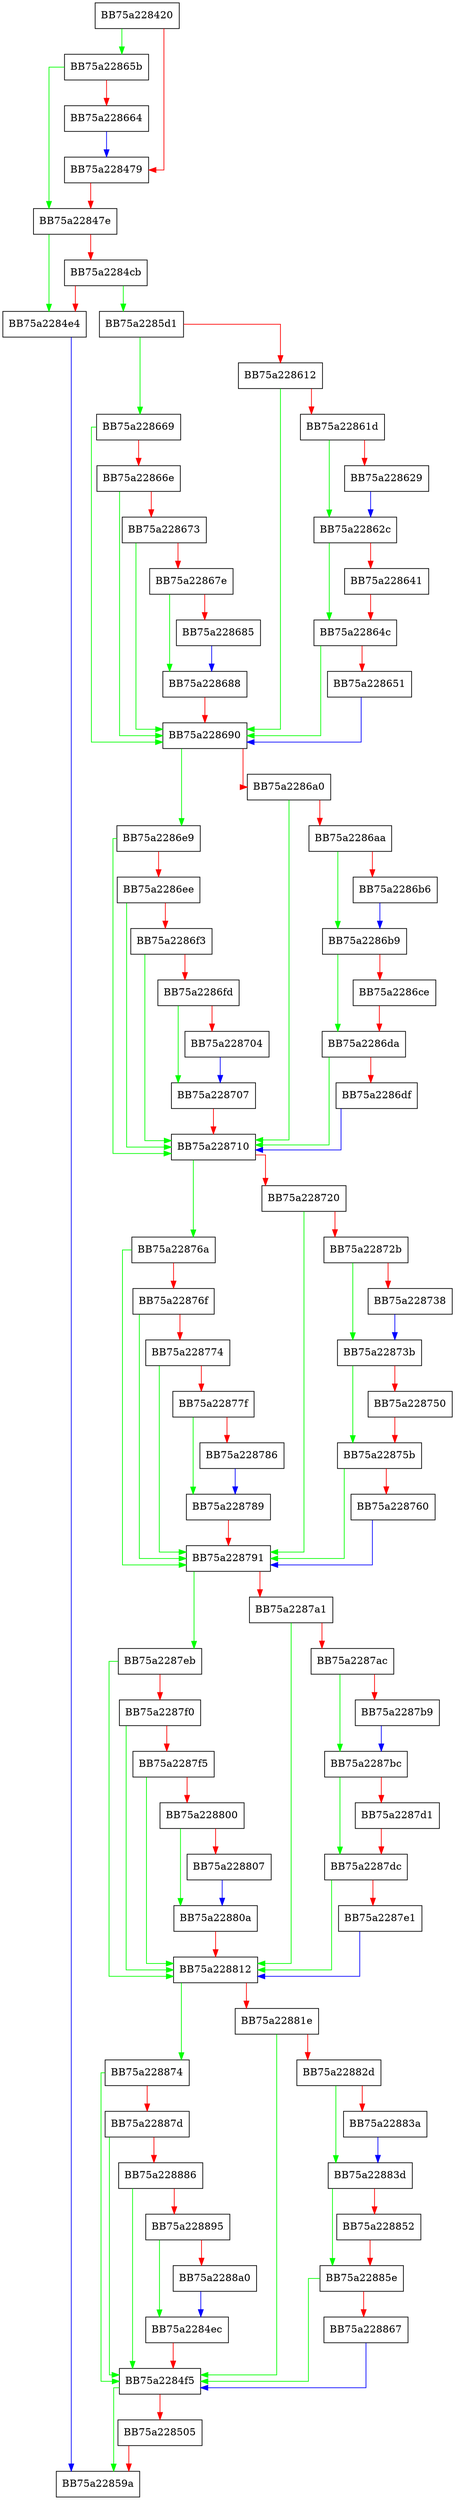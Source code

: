 digraph RpfAPI_GetLnkFileInfo {
  node [shape="box"];
  graph [splines=ortho];
  BB75a228420 -> BB75a22865b [color="green"];
  BB75a228420 -> BB75a228479 [color="red"];
  BB75a228479 -> BB75a22847e [color="red"];
  BB75a22847e -> BB75a2284e4 [color="green"];
  BB75a22847e -> BB75a2284cb [color="red"];
  BB75a2284cb -> BB75a2285d1 [color="green"];
  BB75a2284cb -> BB75a2284e4 [color="red"];
  BB75a2284e4 -> BB75a22859a [color="blue"];
  BB75a2284ec -> BB75a2284f5 [color="red"];
  BB75a2284f5 -> BB75a22859a [color="green"];
  BB75a2284f5 -> BB75a228505 [color="red"];
  BB75a228505 -> BB75a22859a [color="red"];
  BB75a2285d1 -> BB75a228669 [color="green"];
  BB75a2285d1 -> BB75a228612 [color="red"];
  BB75a228612 -> BB75a228690 [color="green"];
  BB75a228612 -> BB75a22861d [color="red"];
  BB75a22861d -> BB75a22862c [color="green"];
  BB75a22861d -> BB75a228629 [color="red"];
  BB75a228629 -> BB75a22862c [color="blue"];
  BB75a22862c -> BB75a22864c [color="green"];
  BB75a22862c -> BB75a228641 [color="red"];
  BB75a228641 -> BB75a22864c [color="red"];
  BB75a22864c -> BB75a228690 [color="green"];
  BB75a22864c -> BB75a228651 [color="red"];
  BB75a228651 -> BB75a228690 [color="blue"];
  BB75a22865b -> BB75a22847e [color="green"];
  BB75a22865b -> BB75a228664 [color="red"];
  BB75a228664 -> BB75a228479 [color="blue"];
  BB75a228669 -> BB75a228690 [color="green"];
  BB75a228669 -> BB75a22866e [color="red"];
  BB75a22866e -> BB75a228690 [color="green"];
  BB75a22866e -> BB75a228673 [color="red"];
  BB75a228673 -> BB75a228690 [color="green"];
  BB75a228673 -> BB75a22867e [color="red"];
  BB75a22867e -> BB75a228688 [color="green"];
  BB75a22867e -> BB75a228685 [color="red"];
  BB75a228685 -> BB75a228688 [color="blue"];
  BB75a228688 -> BB75a228690 [color="red"];
  BB75a228690 -> BB75a2286e9 [color="green"];
  BB75a228690 -> BB75a2286a0 [color="red"];
  BB75a2286a0 -> BB75a228710 [color="green"];
  BB75a2286a0 -> BB75a2286aa [color="red"];
  BB75a2286aa -> BB75a2286b9 [color="green"];
  BB75a2286aa -> BB75a2286b6 [color="red"];
  BB75a2286b6 -> BB75a2286b9 [color="blue"];
  BB75a2286b9 -> BB75a2286da [color="green"];
  BB75a2286b9 -> BB75a2286ce [color="red"];
  BB75a2286ce -> BB75a2286da [color="red"];
  BB75a2286da -> BB75a228710 [color="green"];
  BB75a2286da -> BB75a2286df [color="red"];
  BB75a2286df -> BB75a228710 [color="blue"];
  BB75a2286e9 -> BB75a228710 [color="green"];
  BB75a2286e9 -> BB75a2286ee [color="red"];
  BB75a2286ee -> BB75a228710 [color="green"];
  BB75a2286ee -> BB75a2286f3 [color="red"];
  BB75a2286f3 -> BB75a228710 [color="green"];
  BB75a2286f3 -> BB75a2286fd [color="red"];
  BB75a2286fd -> BB75a228707 [color="green"];
  BB75a2286fd -> BB75a228704 [color="red"];
  BB75a228704 -> BB75a228707 [color="blue"];
  BB75a228707 -> BB75a228710 [color="red"];
  BB75a228710 -> BB75a22876a [color="green"];
  BB75a228710 -> BB75a228720 [color="red"];
  BB75a228720 -> BB75a228791 [color="green"];
  BB75a228720 -> BB75a22872b [color="red"];
  BB75a22872b -> BB75a22873b [color="green"];
  BB75a22872b -> BB75a228738 [color="red"];
  BB75a228738 -> BB75a22873b [color="blue"];
  BB75a22873b -> BB75a22875b [color="green"];
  BB75a22873b -> BB75a228750 [color="red"];
  BB75a228750 -> BB75a22875b [color="red"];
  BB75a22875b -> BB75a228791 [color="green"];
  BB75a22875b -> BB75a228760 [color="red"];
  BB75a228760 -> BB75a228791 [color="blue"];
  BB75a22876a -> BB75a228791 [color="green"];
  BB75a22876a -> BB75a22876f [color="red"];
  BB75a22876f -> BB75a228791 [color="green"];
  BB75a22876f -> BB75a228774 [color="red"];
  BB75a228774 -> BB75a228791 [color="green"];
  BB75a228774 -> BB75a22877f [color="red"];
  BB75a22877f -> BB75a228789 [color="green"];
  BB75a22877f -> BB75a228786 [color="red"];
  BB75a228786 -> BB75a228789 [color="blue"];
  BB75a228789 -> BB75a228791 [color="red"];
  BB75a228791 -> BB75a2287eb [color="green"];
  BB75a228791 -> BB75a2287a1 [color="red"];
  BB75a2287a1 -> BB75a228812 [color="green"];
  BB75a2287a1 -> BB75a2287ac [color="red"];
  BB75a2287ac -> BB75a2287bc [color="green"];
  BB75a2287ac -> BB75a2287b9 [color="red"];
  BB75a2287b9 -> BB75a2287bc [color="blue"];
  BB75a2287bc -> BB75a2287dc [color="green"];
  BB75a2287bc -> BB75a2287d1 [color="red"];
  BB75a2287d1 -> BB75a2287dc [color="red"];
  BB75a2287dc -> BB75a228812 [color="green"];
  BB75a2287dc -> BB75a2287e1 [color="red"];
  BB75a2287e1 -> BB75a228812 [color="blue"];
  BB75a2287eb -> BB75a228812 [color="green"];
  BB75a2287eb -> BB75a2287f0 [color="red"];
  BB75a2287f0 -> BB75a228812 [color="green"];
  BB75a2287f0 -> BB75a2287f5 [color="red"];
  BB75a2287f5 -> BB75a228812 [color="green"];
  BB75a2287f5 -> BB75a228800 [color="red"];
  BB75a228800 -> BB75a22880a [color="green"];
  BB75a228800 -> BB75a228807 [color="red"];
  BB75a228807 -> BB75a22880a [color="blue"];
  BB75a22880a -> BB75a228812 [color="red"];
  BB75a228812 -> BB75a228874 [color="green"];
  BB75a228812 -> BB75a22881e [color="red"];
  BB75a22881e -> BB75a2284f5 [color="green"];
  BB75a22881e -> BB75a22882d [color="red"];
  BB75a22882d -> BB75a22883d [color="green"];
  BB75a22882d -> BB75a22883a [color="red"];
  BB75a22883a -> BB75a22883d [color="blue"];
  BB75a22883d -> BB75a22885e [color="green"];
  BB75a22883d -> BB75a228852 [color="red"];
  BB75a228852 -> BB75a22885e [color="red"];
  BB75a22885e -> BB75a2284f5 [color="green"];
  BB75a22885e -> BB75a228867 [color="red"];
  BB75a228867 -> BB75a2284f5 [color="blue"];
  BB75a228874 -> BB75a2284f5 [color="green"];
  BB75a228874 -> BB75a22887d [color="red"];
  BB75a22887d -> BB75a2284f5 [color="green"];
  BB75a22887d -> BB75a228886 [color="red"];
  BB75a228886 -> BB75a2284f5 [color="green"];
  BB75a228886 -> BB75a228895 [color="red"];
  BB75a228895 -> BB75a2284ec [color="green"];
  BB75a228895 -> BB75a2288a0 [color="red"];
  BB75a2288a0 -> BB75a2284ec [color="blue"];
}